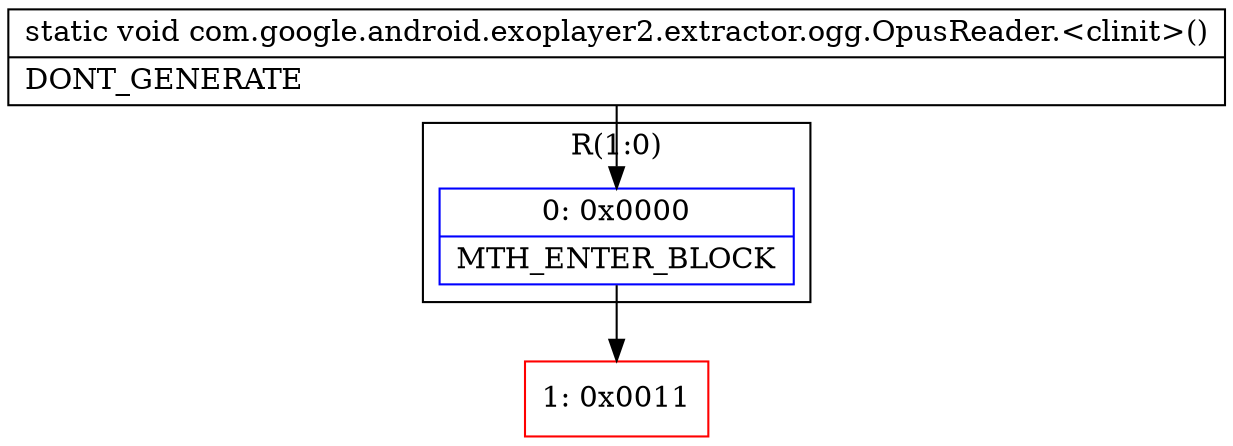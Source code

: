 digraph "CFG forcom.google.android.exoplayer2.extractor.ogg.OpusReader.\<clinit\>()V" {
subgraph cluster_Region_2124490091 {
label = "R(1:0)";
node [shape=record,color=blue];
Node_0 [shape=record,label="{0\:\ 0x0000|MTH_ENTER_BLOCK\l}"];
}
Node_1 [shape=record,color=red,label="{1\:\ 0x0011}"];
MethodNode[shape=record,label="{static void com.google.android.exoplayer2.extractor.ogg.OpusReader.\<clinit\>()  | DONT_GENERATE\l}"];
MethodNode -> Node_0;
Node_0 -> Node_1;
}

